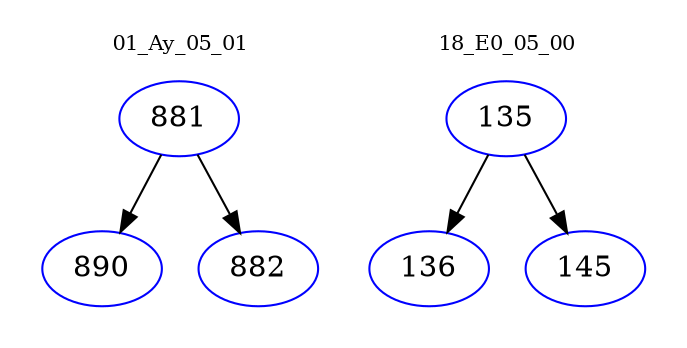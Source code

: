digraph{
subgraph cluster_0 {
color = white
label = "01_Ay_05_01";
fontsize=10;
T0_881 [label="881", color="blue"]
T0_881 -> T0_890 [color="black"]
T0_890 [label="890", color="blue"]
T0_881 -> T0_882 [color="black"]
T0_882 [label="882", color="blue"]
}
subgraph cluster_1 {
color = white
label = "18_E0_05_00";
fontsize=10;
T1_135 [label="135", color="blue"]
T1_135 -> T1_136 [color="black"]
T1_136 [label="136", color="blue"]
T1_135 -> T1_145 [color="black"]
T1_145 [label="145", color="blue"]
}
}
